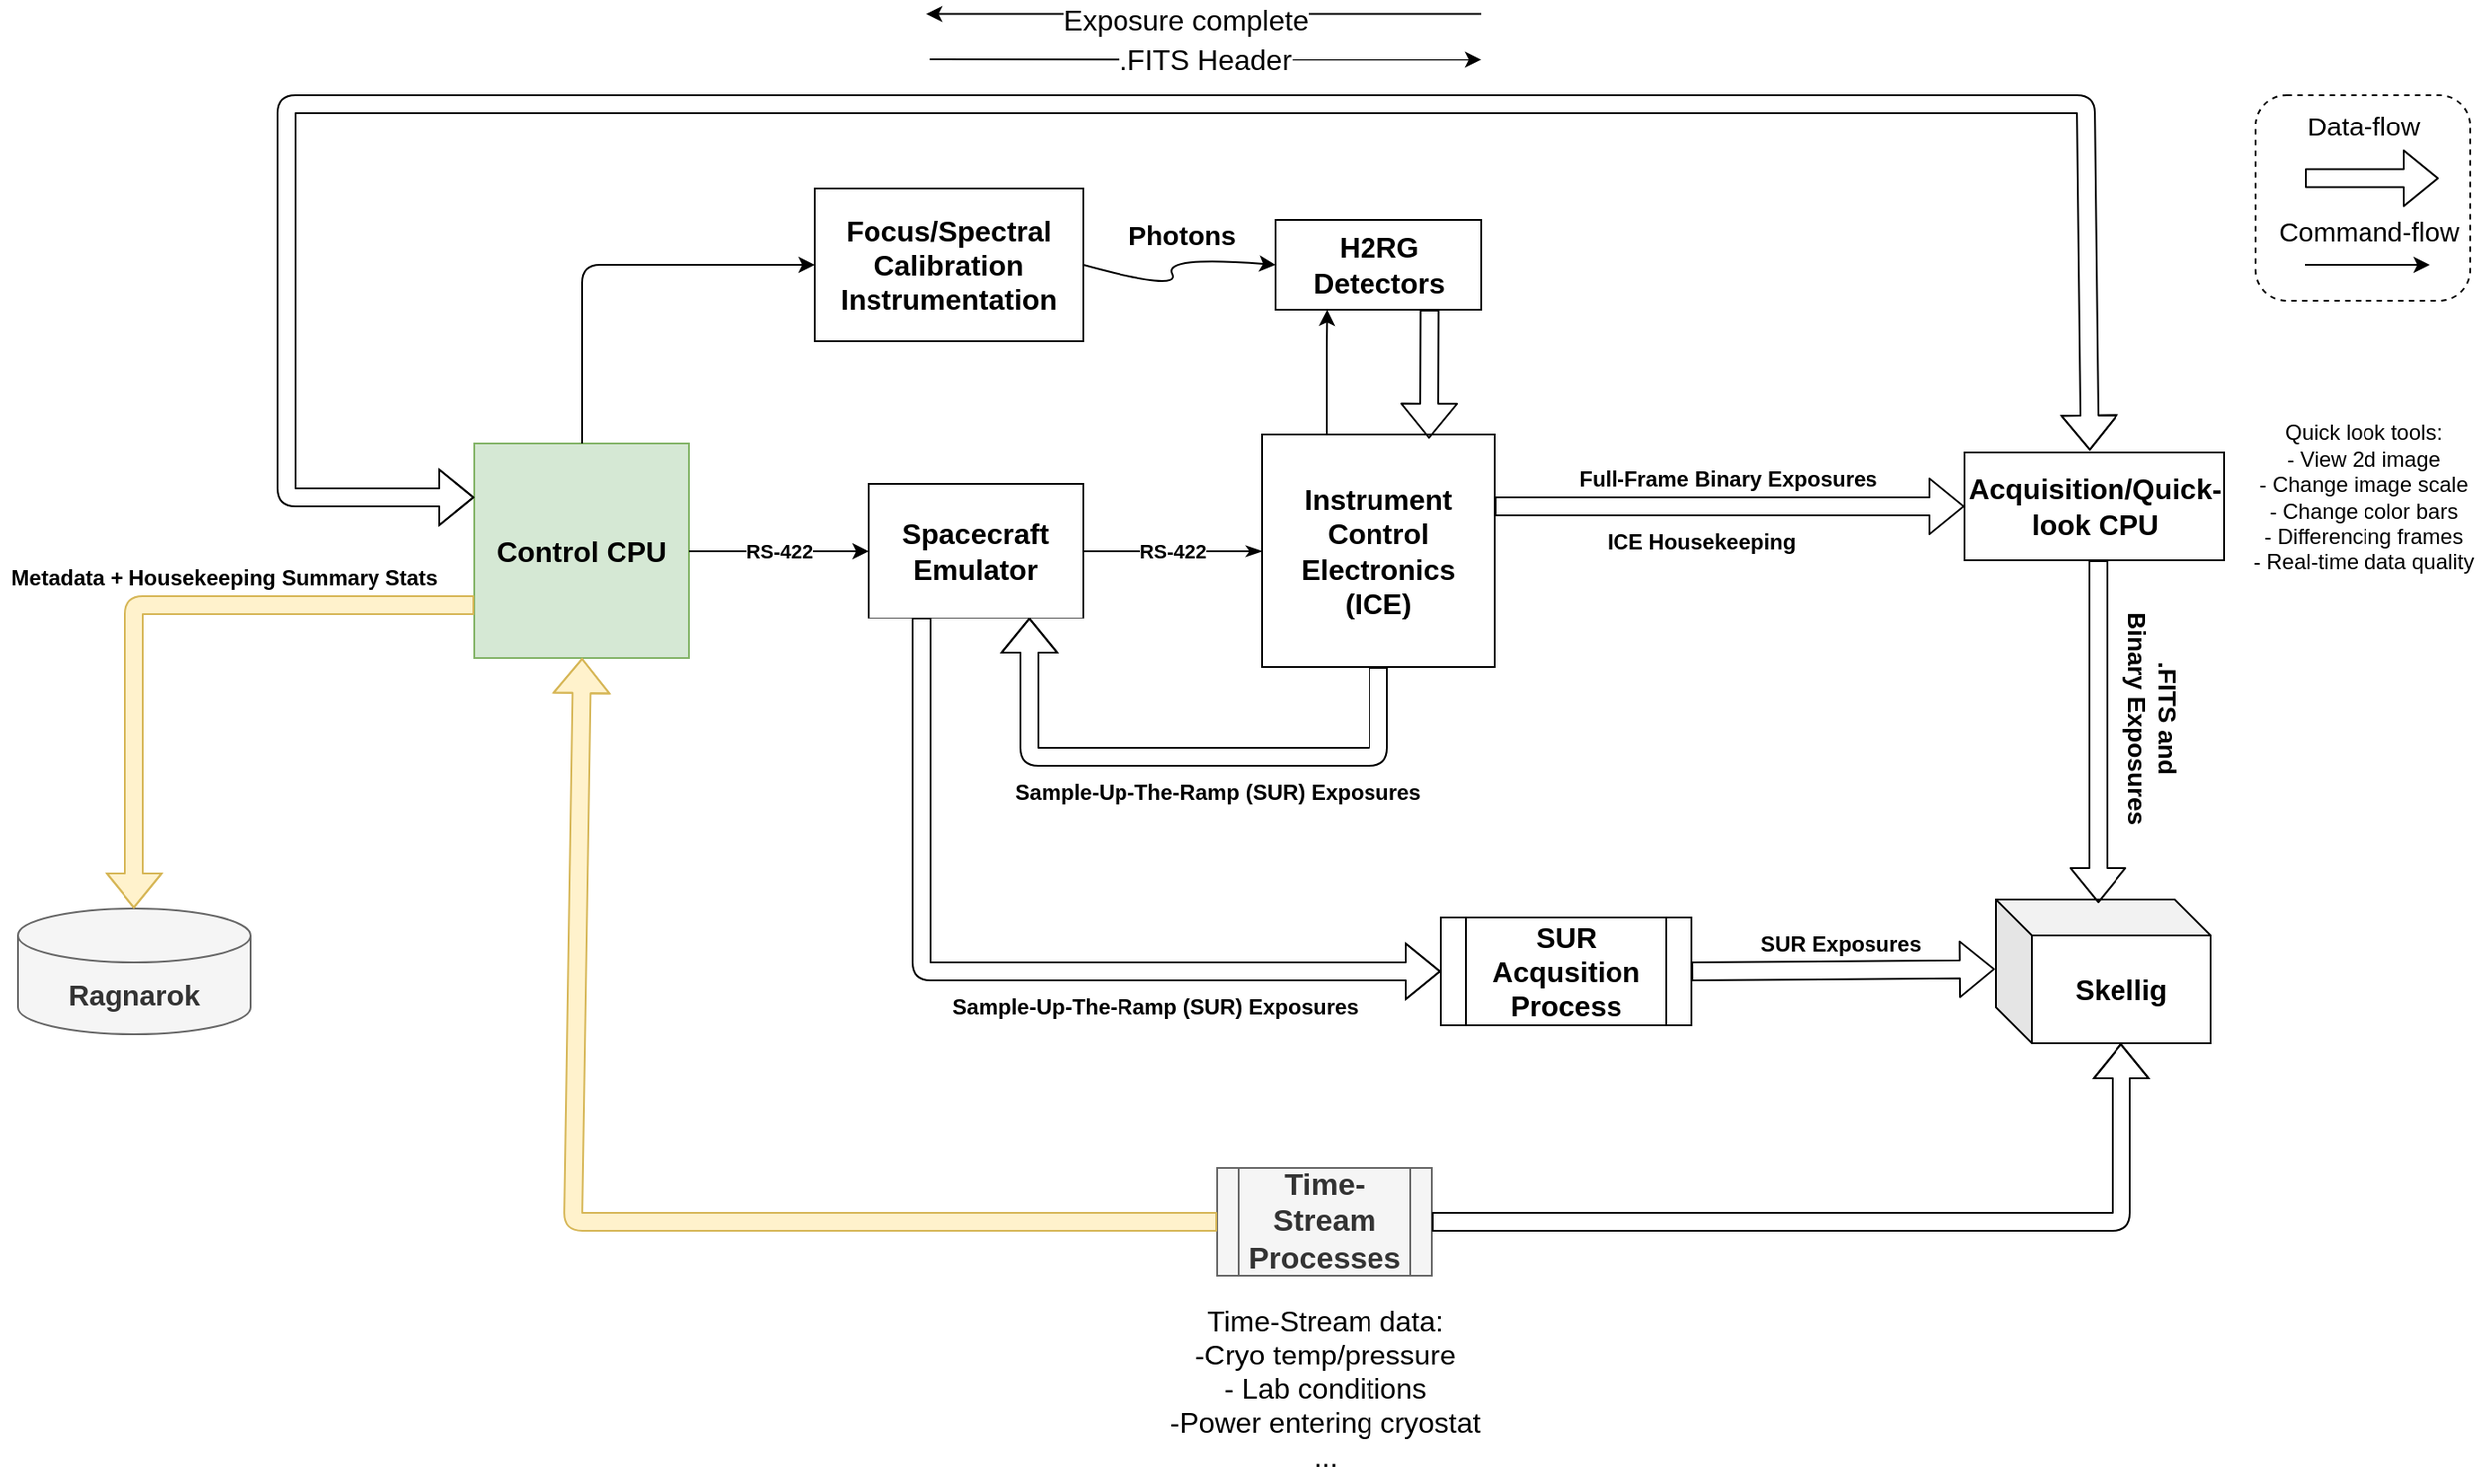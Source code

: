 <mxfile version="14.6.13" type="device"><diagram id="sgYhjpMz9AyLVxQJsmL8" name="Page-1"><mxGraphModel dx="1730" dy="1078" grid="1" gridSize="5" guides="1" tooltips="1" connect="1" arrows="1" fold="1" page="1" pageScale="1" pageWidth="1920" pageHeight="1200" math="1" shadow="0"><root><mxCell id="0"/><mxCell id="1" parent="0"/><mxCell id="PRdp_9Mw0-Lw0ed4krQP-1" value="Instrument Control Electronics (ICE)" style="rounded=0;whiteSpace=wrap;html=1;fontStyle=1;fontSize=16;" parent="1" vertex="1"><mxGeometry x="1005" y="560" width="130" height="130" as="geometry"/></mxCell><mxCell id="PRdp_9Mw0-Lw0ed4krQP-2" value="H2RG Detectors" style="rounded=0;whiteSpace=wrap;html=1;fontStyle=1;fontSize=16;" parent="1" vertex="1"><mxGeometry x="1012.5" y="440" width="115" height="50" as="geometry"/></mxCell><mxCell id="PRdp_9Mw0-Lw0ed4krQP-4" value="" style="endArrow=classic;html=1;entryX=0.25;entryY=1;entryDx=0;entryDy=0;fillColor=#e51400;" parent="1" target="PRdp_9Mw0-Lw0ed4krQP-2" edge="1"><mxGeometry width="50" height="50" relative="1" as="geometry"><mxPoint x="1041" y="560" as="sourcePoint"/><mxPoint x="1115" y="530" as="targetPoint"/><Array as="points"><mxPoint x="1041" y="520"/><mxPoint x="1041" y="510"/></Array></mxGeometry></mxCell><mxCell id="PRdp_9Mw0-Lw0ed4krQP-11" value="RS-422" style="edgeStyle=orthogonalEdgeStyle;rounded=0;orthogonalLoop=1;jettySize=auto;html=1;entryX=0;entryY=0.5;entryDx=0;entryDy=0;startArrow=none;startFill=0;endArrow=classicThin;endFill=1;fontStyle=1;fillColor=#e51400;" parent="1" source="PRdp_9Mw0-Lw0ed4krQP-6" target="PRdp_9Mw0-Lw0ed4krQP-1" edge="1"><mxGeometry relative="1" as="geometry"/></mxCell><mxCell id="PRdp_9Mw0-Lw0ed4krQP-6" value="Spacecraft Emulator" style="rounded=0;whiteSpace=wrap;html=1;fontStyle=1;fontSize=16;" parent="1" vertex="1"><mxGeometry x="785" y="587.5" width="120" height="75" as="geometry"/></mxCell><mxCell id="PRdp_9Mw0-Lw0ed4krQP-7" value="" style="shape=flexArrow;endArrow=classic;html=1;entryX=0;entryY=0.5;entryDx=0;entryDy=0;" parent="1" target="PRdp_9Mw0-Lw0ed4krQP-46" edge="1"><mxGeometry width="50" height="50" relative="1" as="geometry"><mxPoint x="1135" y="600" as="sourcePoint"/><mxPoint x="1375" y="600" as="targetPoint"/></mxGeometry></mxCell><mxCell id="PRdp_9Mw0-Lw0ed4krQP-8" value="Full-Frame Binary Exposures" style="text;html=1;align=center;verticalAlign=middle;resizable=0;points=[];autosize=1;strokeColor=none;fontStyle=1" parent="1" vertex="1"><mxGeometry x="1175" y="575" width="180" height="20" as="geometry"/></mxCell><mxCell id="PRdp_9Mw0-Lw0ed4krQP-9" value="" style="shape=flexArrow;endArrow=classic;html=1;exitX=0.5;exitY=1;exitDx=0;exitDy=0;entryX=0.75;entryY=1;entryDx=0;entryDy=0;" parent="1" source="PRdp_9Mw0-Lw0ed4krQP-1" target="PRdp_9Mw0-Lw0ed4krQP-6" edge="1"><mxGeometry width="50" height="50" relative="1" as="geometry"><mxPoint x="1075" y="710" as="sourcePoint"/><mxPoint x="1075" y="820" as="targetPoint"/><Array as="points"><mxPoint x="1070" y="740"/><mxPoint x="875" y="740"/></Array></mxGeometry></mxCell><mxCell id="PRdp_9Mw0-Lw0ed4krQP-12" value="Control CPU" style="whiteSpace=wrap;html=1;aspect=fixed;fontStyle=1;fontSize=16;fillColor=#d5e8d4;strokeColor=#82b366;" parent="1" vertex="1"><mxGeometry x="565" y="565" width="120" height="120" as="geometry"/></mxCell><mxCell id="PRdp_9Mw0-Lw0ed4krQP-13" value="RS-422" style="endArrow=classic;html=1;exitX=1;exitY=0.5;exitDx=0;exitDy=0;entryX=0;entryY=0.5;entryDx=0;entryDy=0;fontStyle=1;fillColor=#e51400;" parent="1" source="PRdp_9Mw0-Lw0ed4krQP-12" target="PRdp_9Mw0-Lw0ed4krQP-6" edge="1"><mxGeometry width="50" height="50" relative="1" as="geometry"><mxPoint x="675" y="630" as="sourcePoint"/><mxPoint x="725" y="580" as="targetPoint"/></mxGeometry></mxCell><mxCell id="PRdp_9Mw0-Lw0ed4krQP-14" value="Skellig" style="shape=cube;whiteSpace=wrap;html=1;boundedLbl=1;backgroundOutline=1;darkOpacity=0.05;darkOpacity2=0.1;fontStyle=1;fontSize=16;" parent="1" vertex="1"><mxGeometry x="1415" y="820" width="120" height="80" as="geometry"/></mxCell><mxCell id="PRdp_9Mw0-Lw0ed4krQP-17" value="SUR Acqusition Process" style="shape=process;whiteSpace=wrap;html=1;backgroundOutline=1;fontStyle=1;fontSize=16;" parent="1" vertex="1"><mxGeometry x="1105" y="830" width="140" height="60" as="geometry"/></mxCell><mxCell id="PRdp_9Mw0-Lw0ed4krQP-18" value="" style="shape=flexArrow;endArrow=classic;html=1;exitX=0.25;exitY=1;exitDx=0;exitDy=0;entryX=0;entryY=0.5;entryDx=0;entryDy=0;" parent="1" source="PRdp_9Mw0-Lw0ed4krQP-6" target="PRdp_9Mw0-Lw0ed4krQP-17" edge="1"><mxGeometry width="50" height="50" relative="1" as="geometry"><mxPoint x="745" y="830" as="sourcePoint"/><mxPoint x="795" y="780" as="targetPoint"/><Array as="points"><mxPoint x="815" y="860"/></Array></mxGeometry></mxCell><mxCell id="PRdp_9Mw0-Lw0ed4krQP-24" value="" style="shape=flexArrow;endArrow=classic;html=1;exitX=1;exitY=0.5;exitDx=0;exitDy=0;entryX=-0.005;entryY=0.484;entryDx=0;entryDy=0;entryPerimeter=0;" parent="1" source="PRdp_9Mw0-Lw0ed4krQP-17" target="PRdp_9Mw0-Lw0ed4krQP-14" edge="1"><mxGeometry width="50" height="50" relative="1" as="geometry"><mxPoint x="1275" y="880" as="sourcePoint"/><mxPoint x="1325" y="830" as="targetPoint"/></mxGeometry></mxCell><mxCell id="PRdp_9Mw0-Lw0ed4krQP-25" value="" style="shape=flexArrow;endArrow=classic;html=1;" parent="1" edge="1"><mxGeometry width="50" height="50" relative="1" as="geometry"><mxPoint x="1472" y="630" as="sourcePoint"/><mxPoint x="1472" y="822" as="targetPoint"/></mxGeometry></mxCell><mxCell id="PRdp_9Mw0-Lw0ed4krQP-28" value=".FITS and &lt;br style=&quot;font-size: 14px;&quot;&gt;Binary Exposures" style="text;html=1;align=center;verticalAlign=middle;resizable=0;points=[];autosize=1;strokeColor=none;fontStyle=1;rotation=90;fontSize=14;" parent="1" vertex="1"><mxGeometry x="1438" y="698" width="130" height="40" as="geometry"/></mxCell><mxCell id="PRdp_9Mw0-Lw0ed4krQP-29" value="Time-Stream Processes" style="shape=process;whiteSpace=wrap;html=1;backgroundOutline=1;fontStyle=1;fontSize=17;fillColor=#f5f5f5;strokeColor=#666666;fontColor=#333333;" parent="1" vertex="1"><mxGeometry x="980" y="970" width="120" height="60" as="geometry"/></mxCell><mxCell id="PRdp_9Mw0-Lw0ed4krQP-31" value="" style="shape=flexArrow;endArrow=classic;html=1;exitX=0.75;exitY=1;exitDx=0;exitDy=0;entryX=0.719;entryY=0.018;entryDx=0;entryDy=0;entryPerimeter=0;" parent="1" source="PRdp_9Mw0-Lw0ed4krQP-2" target="PRdp_9Mw0-Lw0ed4krQP-1" edge="1"><mxGeometry width="50" height="50" relative="1" as="geometry"><mxPoint x="925" y="600" as="sourcePoint"/><mxPoint x="975" y="550" as="targetPoint"/></mxGeometry></mxCell><mxCell id="PRdp_9Mw0-Lw0ed4krQP-35" value="Ragnarok" style="shape=cylinder3;whiteSpace=wrap;html=1;boundedLbl=1;backgroundOutline=1;size=15;fontStyle=1;fontSize=16;fillColor=#f5f5f5;strokeColor=#666666;fontColor=#333333;" parent="1" vertex="1"><mxGeometry x="310" y="825" width="130" height="70" as="geometry"/></mxCell><mxCell id="PRdp_9Mw0-Lw0ed4krQP-36" value="Sample-Up-The-Ramp (SUR) Exposures" style="text;html=1;align=center;verticalAlign=middle;resizable=0;points=[];autosize=1;strokeColor=none;fontStyle=1" parent="1" vertex="1"><mxGeometry x="825" y="870" width="240" height="20" as="geometry"/></mxCell><mxCell id="PRdp_9Mw0-Lw0ed4krQP-37" value="Sample-Up-The-Ramp (SUR) Exposures" style="text;html=1;align=center;verticalAlign=middle;resizable=0;points=[];autosize=1;strokeColor=none;fontStyle=1" parent="1" vertex="1"><mxGeometry x="860" y="750" width="240" height="20" as="geometry"/></mxCell><mxCell id="PRdp_9Mw0-Lw0ed4krQP-38" value="Quick look tools:&lt;br&gt;- View 2d image&lt;br&gt;- Change image scale&lt;br&gt;- Change color bars&lt;br&gt;- Differencing frames&lt;br&gt;- Real-time data quality" style="text;html=1;align=center;verticalAlign=middle;resizable=0;points=[];autosize=1;strokeColor=none;" parent="1" vertex="1"><mxGeometry x="1550" y="550" width="140" height="90" as="geometry"/></mxCell><mxCell id="PRdp_9Mw0-Lw0ed4krQP-46" value="Acquisition/Quick-look CPU" style="rounded=0;whiteSpace=wrap;html=1;fontStyle=1;fontSize=16;" parent="1" vertex="1"><mxGeometry x="1397.5" y="570" width="145" height="60" as="geometry"/></mxCell><mxCell id="PRdp_9Mw0-Lw0ed4krQP-48" value="Focus/Spectral Calibration Instrumentation" style="rounded=0;whiteSpace=wrap;html=1;fontStyle=1;fontSize=16;" parent="1" vertex="1"><mxGeometry x="755" y="422.5" width="150" height="85" as="geometry"/></mxCell><mxCell id="PRdp_9Mw0-Lw0ed4krQP-49" value="" style="endArrow=classic;html=1;exitX=0.5;exitY=0;exitDx=0;exitDy=0;entryX=0;entryY=0.5;entryDx=0;entryDy=0;fillColor=#e51400;" parent="1" source="PRdp_9Mw0-Lw0ed4krQP-12" target="PRdp_9Mw0-Lw0ed4krQP-48" edge="1"><mxGeometry width="50" height="50" relative="1" as="geometry"><mxPoint x="625" y="558" as="sourcePoint"/><mxPoint x="675" y="507.5" as="targetPoint"/><Array as="points"><mxPoint x="625" y="465"/></Array></mxGeometry></mxCell><mxCell id="PRdp_9Mw0-Lw0ed4krQP-51" value="" style="curved=1;endArrow=classic;html=1;exitX=1;exitY=0.5;exitDx=0;exitDy=0;entryX=0;entryY=0.5;entryDx=0;entryDy=0;" parent="1" source="PRdp_9Mw0-Lw0ed4krQP-48" target="PRdp_9Mw0-Lw0ed4krQP-2" edge="1"><mxGeometry width="50" height="50" relative="1" as="geometry"><mxPoint x="935" y="480" as="sourcePoint"/><mxPoint x="985" y="430" as="targetPoint"/><Array as="points"><mxPoint x="960" y="480"/><mxPoint x="950" y="460"/></Array></mxGeometry></mxCell><mxCell id="PRdp_9Mw0-Lw0ed4krQP-53" value="Photons" style="text;html=1;align=center;verticalAlign=middle;resizable=0;points=[];autosize=1;strokeColor=none;fontStyle=1;fontSize=15;" parent="1" vertex="1"><mxGeometry x="922.5" y="435" width="75" height="25" as="geometry"/></mxCell><mxCell id="PRdp_9Mw0-Lw0ed4krQP-54" value="" style="shape=flexArrow;endArrow=classic;html=1;fontSize=15;" parent="1" edge="1"><mxGeometry width="50" height="50" relative="1" as="geometry"><mxPoint x="1587.5" y="416.81" as="sourcePoint"/><mxPoint x="1662.5" y="416.81" as="targetPoint"/></mxGeometry></mxCell><mxCell id="PRdp_9Mw0-Lw0ed4krQP-55" value="Data-flow" style="text;html=1;align=center;verticalAlign=middle;resizable=0;points=[];autosize=1;strokeColor=none;fontSize=15;" parent="1" vertex="1"><mxGeometry x="1582.5" y="374.81" width="75" height="25" as="geometry"/></mxCell><mxCell id="PRdp_9Mw0-Lw0ed4krQP-56" value="Command-flow" style="text;html=1;align=center;verticalAlign=middle;resizable=0;points=[];autosize=1;strokeColor=none;fontSize=15;" parent="1" vertex="1"><mxGeometry x="1565" y="433" width="115" height="25" as="geometry"/></mxCell><mxCell id="PRdp_9Mw0-Lw0ed4krQP-57" value="" style="endArrow=classic;html=1;fontSize=15;" parent="1" edge="1"><mxGeometry width="50" height="50" relative="1" as="geometry"><mxPoint x="1587.5" y="465" as="sourcePoint"/><mxPoint x="1657.5" y="465" as="targetPoint"/></mxGeometry></mxCell><mxCell id="PRdp_9Mw0-Lw0ed4krQP-58" value="" style="rounded=1;whiteSpace=wrap;html=1;fontSize=15;dashed=1;fillColor=none;" parent="1" vertex="1"><mxGeometry x="1560" y="370" width="120" height="115" as="geometry"/></mxCell><mxCell id="-AInzDHwdRdyLPQbJsjh-1" value="" style="shape=flexArrow;endArrow=classic;startArrow=classic;html=1;exitX=0;exitY=0.25;exitDx=0;exitDy=0;entryX=0.481;entryY=-0.017;entryDx=0;entryDy=0;entryPerimeter=0;" parent="1" source="PRdp_9Mw0-Lw0ed4krQP-12" target="PRdp_9Mw0-Lw0ed4krQP-46" edge="1"><mxGeometry width="100" height="100" relative="1" as="geometry"><mxPoint x="395" y="575" as="sourcePoint"/><mxPoint x="1465" y="570" as="targetPoint"/><Array as="points"><mxPoint x="460" y="595"/><mxPoint x="460" y="375"/><mxPoint x="1465" y="375"/></Array></mxGeometry></mxCell><mxCell id="-AInzDHwdRdyLPQbJsjh-2" value="" style="shape=flexArrow;endArrow=classic;html=1;exitX=0;exitY=0.75;exitDx=0;exitDy=0;entryX=0.5;entryY=0;entryDx=0;entryDy=0;entryPerimeter=0;fillColor=#fff2cc;strokeColor=#d6b656;" parent="1" source="PRdp_9Mw0-Lw0ed4krQP-12" target="PRdp_9Mw0-Lw0ed4krQP-35" edge="1"><mxGeometry width="50" height="50" relative="1" as="geometry"><mxPoint x="395" y="690" as="sourcePoint"/><mxPoint x="415" y="780" as="targetPoint"/><Array as="points"><mxPoint x="375" y="655"/></Array></mxGeometry></mxCell><mxCell id="-AInzDHwdRdyLPQbJsjh-5" value=".FITS Header" style="endArrow=classic;html=1;fontSize=16;" parent="1" edge="1"><mxGeometry width="50" height="50" relative="1" as="geometry"><mxPoint x="819.5" y="350" as="sourcePoint"/><mxPoint x="1127.5" y="350.19" as="targetPoint"/></mxGeometry></mxCell><mxCell id="-AInzDHwdRdyLPQbJsjh-6" value="" style="endArrow=classic;html=1;fontSize=16;" parent="1" edge="1"><mxGeometry width="50" height="50" relative="1" as="geometry"><mxPoint x="1127.5" y="324.81" as="sourcePoint"/><mxPoint x="817.5" y="324.81" as="targetPoint"/></mxGeometry></mxCell><mxCell id="-AInzDHwdRdyLPQbJsjh-7" value="Exposure complete" style="edgeLabel;html=1;align=center;verticalAlign=middle;resizable=0;points=[];fontSize=16;" parent="-AInzDHwdRdyLPQbJsjh-6" vertex="1" connectable="0"><mxGeometry x="0.068" y="3" relative="1" as="geometry"><mxPoint as="offset"/></mxGeometry></mxCell><mxCell id="-AInzDHwdRdyLPQbJsjh-8" value="ICE Housekeeping" style="text;html=1;align=center;verticalAlign=middle;resizable=0;points=[];autosize=1;strokeColor=none;fontSize=12;fontStyle=1" parent="1" vertex="1"><mxGeometry x="1190" y="610" width="120" height="20" as="geometry"/></mxCell><mxCell id="-AInzDHwdRdyLPQbJsjh-9" value="" style="shape=flexArrow;endArrow=classic;html=1;fontSize=12;exitX=1;exitY=0.5;exitDx=0;exitDy=0;entryX=0;entryY=0;entryDx=70;entryDy=80;entryPerimeter=0;" parent="1" source="PRdp_9Mw0-Lw0ed4krQP-29" target="PRdp_9Mw0-Lw0ed4krQP-14" edge="1"><mxGeometry width="50" height="50" relative="1" as="geometry"><mxPoint x="1280" y="1000" as="sourcePoint"/><mxPoint x="1330" y="950" as="targetPoint"/><Array as="points"><mxPoint x="1485" y="1000"/></Array></mxGeometry></mxCell><mxCell id="-AInzDHwdRdyLPQbJsjh-10" value="" style="shape=flexArrow;endArrow=classic;html=1;fontSize=12;entryX=0.5;entryY=1;entryDx=0;entryDy=0;exitX=0;exitY=0.5;exitDx=0;exitDy=0;fillColor=#fff2cc;strokeColor=#d6b656;" parent="1" source="PRdp_9Mw0-Lw0ed4krQP-29" target="PRdp_9Mw0-Lw0ed4krQP-12" edge="1"><mxGeometry width="50" height="50" relative="1" as="geometry"><mxPoint x="610" y="870" as="sourcePoint"/><mxPoint x="660" y="820" as="targetPoint"/><Array as="points"><mxPoint x="620" y="1000"/></Array></mxGeometry></mxCell><mxCell id="ZV-mNSvFJnKbrz8fr5fj-1" value="Metadata + Housekeeping Summary Stats" style="text;html=1;align=center;verticalAlign=middle;resizable=0;points=[];autosize=1;strokeColor=none;fontStyle=1" parent="1" vertex="1"><mxGeometry x="300" y="630" width="250" height="20" as="geometry"/></mxCell><mxCell id="ZV-mNSvFJnKbrz8fr5fj-2" value="Time-Stream data:&lt;br&gt;-Cryo temp/pressure&lt;br&gt;- Lab conditions&lt;br&gt;-Power entering cryostat&lt;br&gt;..." style="text;html=1;align=center;verticalAlign=middle;resizable=0;points=[];autosize=1;strokeColor=none;fontSize=16;" parent="1" vertex="1"><mxGeometry x="947.5" y="1040" width="185" height="105" as="geometry"/></mxCell><mxCell id="IgkPhROth7irMyIaevDy-1" value="SUR Exposures" style="text;html=1;align=center;verticalAlign=middle;resizable=0;points=[];autosize=1;strokeColor=none;fontStyle=1" parent="1" vertex="1"><mxGeometry x="1275" y="835" width="105" height="20" as="geometry"/></mxCell></root></mxGraphModel></diagram></mxfile>